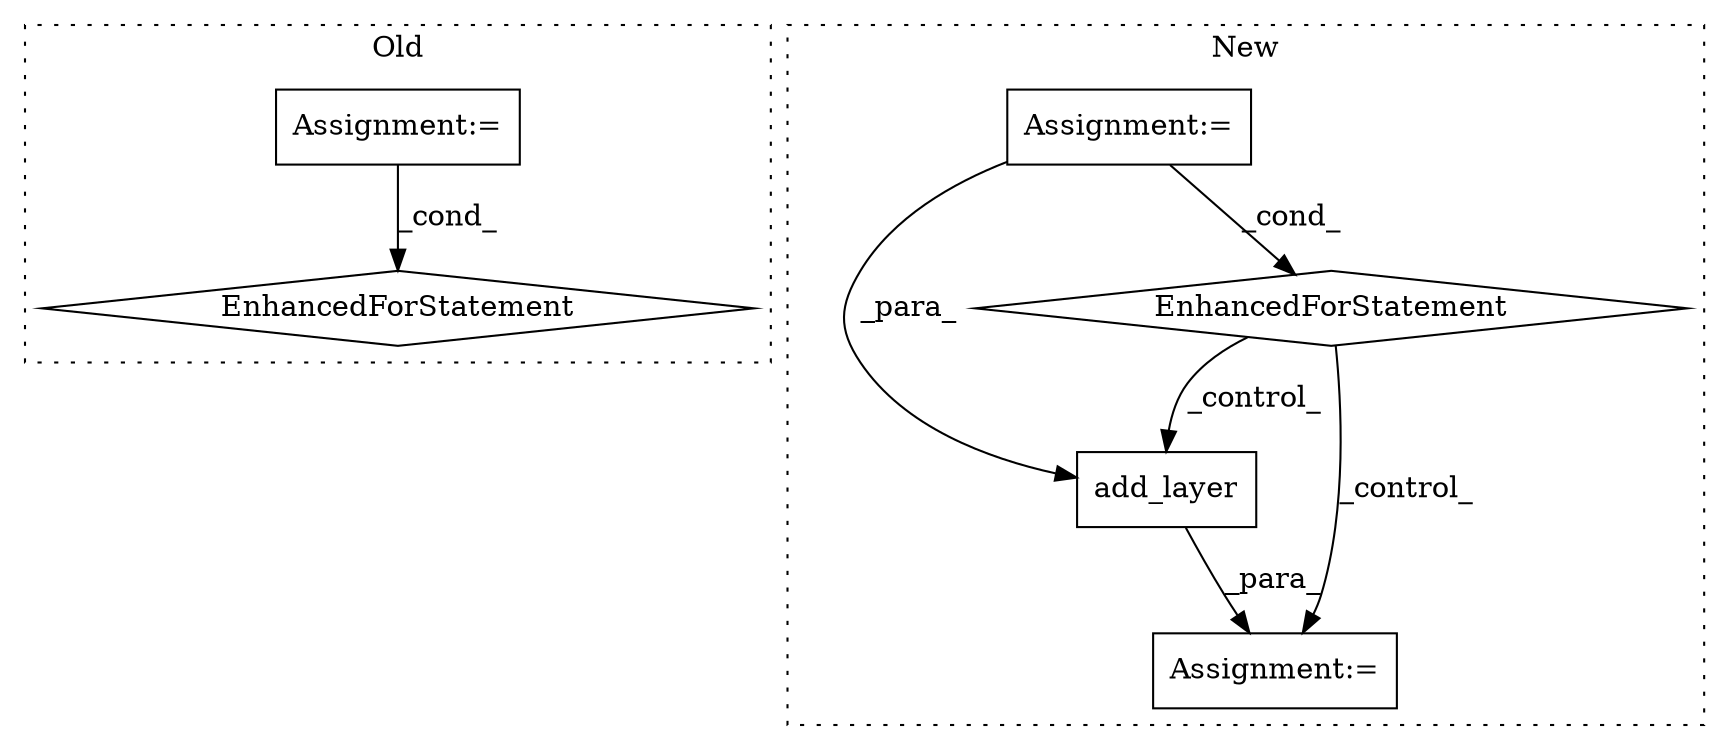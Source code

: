 digraph G {
subgraph cluster0 {
1 [label="EnhancedForStatement" a="70" s="13908,13992" l="53,2" shape="diamond"];
6 [label="Assignment:=" a="7" s="13908,13992" l="53,2" shape="box"];
label = "Old";
style="dotted";
}
subgraph cluster1 {
2 [label="add_layer" a="32" s="14182,14212" l="10,1" shape="box"];
3 [label="EnhancedForStatement" a="70" s="14057,14152" l="53,2" shape="diamond"];
4 [label="Assignment:=" a="7" s="14057,14152" l="53,2" shape="box"];
5 [label="Assignment:=" a="7" s="14176" l="1" shape="box"];
label = "New";
style="dotted";
}
2 -> 5 [label="_para_"];
3 -> 5 [label="_control_"];
3 -> 2 [label="_control_"];
4 -> 3 [label="_cond_"];
4 -> 2 [label="_para_"];
6 -> 1 [label="_cond_"];
}